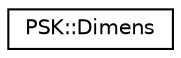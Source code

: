 digraph "Graphical Class Hierarchy"
{
 // INTERACTIVE_SVG=YES
 // LATEX_PDF_SIZE
  edge [fontname="Helvetica",fontsize="10",labelfontname="Helvetica",labelfontsize="10"];
  node [fontname="Helvetica",fontsize="10",shape=record];
  rankdir="LR";
  Node0 [label="PSK::Dimens",height=0.2,width=0.4,color="black", fillcolor="white", style="filled",URL="$d6/d9c/class_p_s_k_1_1_dimens.html",tooltip="!"];
}
